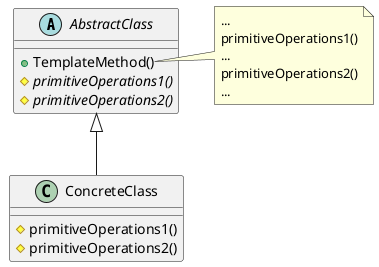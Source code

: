 @startuml template_method
abstract class AbstractClass{
    + TemplateMethod()
    # {abstract} primitiveOperations1()
    # {abstract} primitiveOperations2()
}
note right of AbstractClass::"TemplateMethod()"
    ...
    primitiveOperations1()
    ...
    primitiveOperations2()
    ...
end note

class ConcreteClass{
    # primitiveOperations1()
    # primitiveOperations2()
}

AbstractClass <|-- ConcreteClass
@enduml